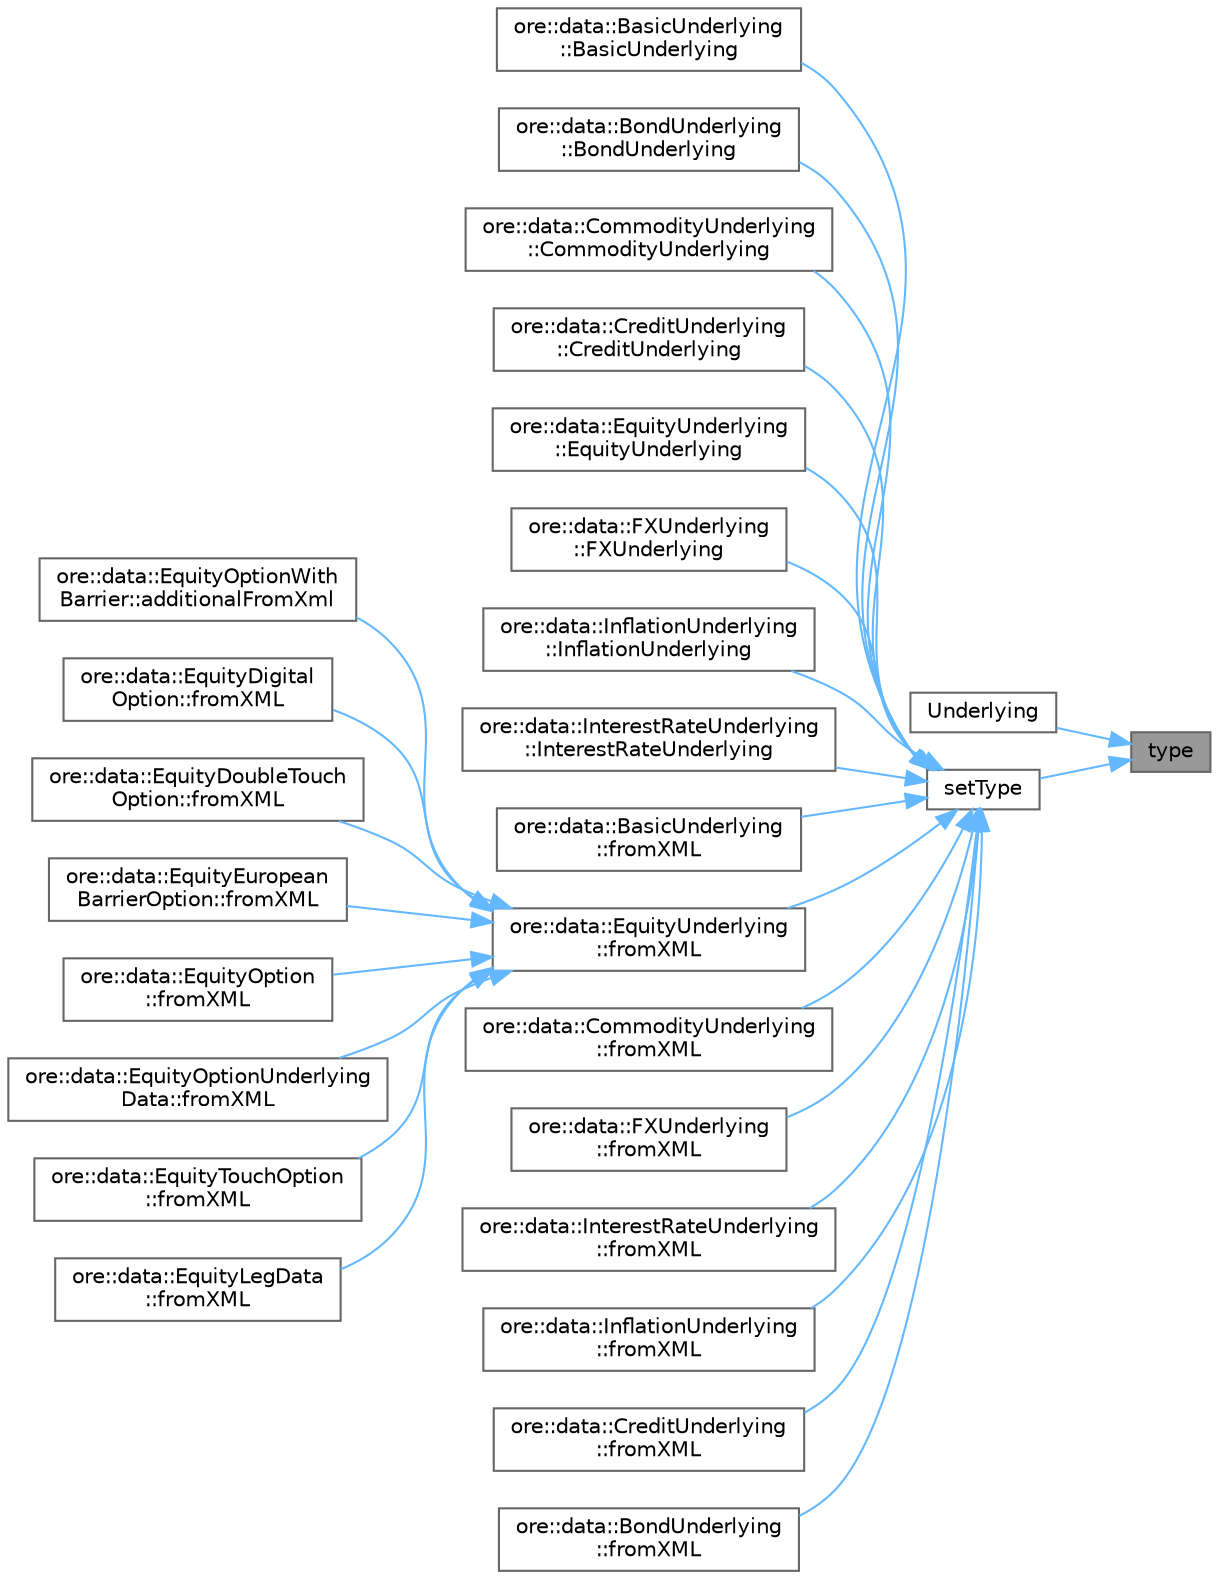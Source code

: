 digraph "type"
{
 // INTERACTIVE_SVG=YES
 // LATEX_PDF_SIZE
  bgcolor="transparent";
  edge [fontname=Helvetica,fontsize=10,labelfontname=Helvetica,labelfontsize=10];
  node [fontname=Helvetica,fontsize=10,shape=box,height=0.2,width=0.4];
  rankdir="RL";
  Node1 [label="type",height=0.2,width=0.4,color="gray40", fillcolor="grey60", style="filled", fontcolor="black",tooltip=" "];
  Node1 -> Node2 [dir="back",color="steelblue1",style="solid"];
  Node2 [label="Underlying",height=0.2,width=0.4,color="grey40", fillcolor="white", style="filled",URL="$classore_1_1data_1_1_underlying.html#a5dbc12cd6db7e9a64abffb1fcf66a62b",tooltip="Constructor with type, name, weight."];
  Node1 -> Node3 [dir="back",color="steelblue1",style="solid"];
  Node3 [label="setType",height=0.2,width=0.4,color="grey40", fillcolor="white", style="filled",URL="$classore_1_1data_1_1_underlying.html#aafc7b3e0e653e15f2434a4e7d15cc7cf",tooltip=" "];
  Node3 -> Node4 [dir="back",color="steelblue1",style="solid"];
  Node4 [label="ore::data::BasicUnderlying\l::BasicUnderlying",height=0.2,width=0.4,color="grey40", fillcolor="white", style="filled",URL="$classore_1_1data_1_1_basic_underlying.html#afe2a656ffad788d3824ad24553355c27",tooltip="Default Constructor."];
  Node3 -> Node5 [dir="back",color="steelblue1",style="solid"];
  Node5 [label="ore::data::BondUnderlying\l::BondUnderlying",height=0.2,width=0.4,color="grey40", fillcolor="white", style="filled",URL="$classore_1_1data_1_1_bond_underlying.html#ab9c2e7a8763e76b2719729d4cbec296d",tooltip="Default constructor."];
  Node3 -> Node6 [dir="back",color="steelblue1",style="solid"];
  Node6 [label="ore::data::CommodityUnderlying\l::CommodityUnderlying",height=0.2,width=0.4,color="grey40", fillcolor="white", style="filled",URL="$classore_1_1data_1_1_commodity_underlying.html#a35a0f34e65409d2b0ed0281a4248e679",tooltip="Default Constructor."];
  Node3 -> Node7 [dir="back",color="steelblue1",style="solid"];
  Node7 [label="ore::data::CreditUnderlying\l::CreditUnderlying",height=0.2,width=0.4,color="grey40", fillcolor="white", style="filled",URL="$classore_1_1data_1_1_credit_underlying.html#abea3ad3c18d0d820fcbcfc5f09d78980",tooltip="Default Constructor."];
  Node3 -> Node8 [dir="back",color="steelblue1",style="solid"];
  Node8 [label="ore::data::EquityUnderlying\l::EquityUnderlying",height=0.2,width=0.4,color="grey40", fillcolor="white", style="filled",URL="$classore_1_1data_1_1_equity_underlying.html#a91a1a243738f6fefe28e1272b301203c",tooltip="Default constructor."];
  Node3 -> Node9 [dir="back",color="steelblue1",style="solid"];
  Node9 [label="ore::data::FXUnderlying\l::FXUnderlying",height=0.2,width=0.4,color="grey40", fillcolor="white", style="filled",URL="$classore_1_1data_1_1_f_x_underlying.html#ab8da3f223cdbe9c21c5d0e1167d923c4",tooltip="Default Constructor."];
  Node3 -> Node10 [dir="back",color="steelblue1",style="solid"];
  Node10 [label="ore::data::InflationUnderlying\l::InflationUnderlying",height=0.2,width=0.4,color="grey40", fillcolor="white", style="filled",URL="$classore_1_1data_1_1_inflation_underlying.html#aa529d54714fe360982447470c72c733f",tooltip="Default Constructor."];
  Node3 -> Node11 [dir="back",color="steelblue1",style="solid"];
  Node11 [label="ore::data::InterestRateUnderlying\l::InterestRateUnderlying",height=0.2,width=0.4,color="grey40", fillcolor="white", style="filled",URL="$classore_1_1data_1_1_interest_rate_underlying.html#a4761fab2538736885b9eadea585a0245",tooltip="Default Constructor."];
  Node3 -> Node12 [dir="back",color="steelblue1",style="solid"];
  Node12 [label="ore::data::BasicUnderlying\l::fromXML",height=0.2,width=0.4,color="grey40", fillcolor="white", style="filled",URL="$classore_1_1data_1_1_basic_underlying.html#a7741ae0fc924943de5bfe02928262eb7",tooltip=" "];
  Node3 -> Node13 [dir="back",color="steelblue1",style="solid"];
  Node13 [label="ore::data::EquityUnderlying\l::fromXML",height=0.2,width=0.4,color="grey40", fillcolor="white", style="filled",URL="$classore_1_1data_1_1_equity_underlying.html#a7741ae0fc924943de5bfe02928262eb7",tooltip=" "];
  Node13 -> Node14 [dir="back",color="steelblue1",style="solid"];
  Node14 [label="ore::data::EquityOptionWith\lBarrier::additionalFromXml",height=0.2,width=0.4,color="grey40", fillcolor="white", style="filled",URL="$classore_1_1data_1_1_equity_option_with_barrier.html#a32a53e87b35de4acfc761bbc6e559b93",tooltip=" "];
  Node13 -> Node15 [dir="back",color="steelblue1",style="solid"];
  Node15 [label="ore::data::EquityDigital\lOption::fromXML",height=0.2,width=0.4,color="grey40", fillcolor="white", style="filled",URL="$classore_1_1data_1_1_equity_digital_option.html#a7741ae0fc924943de5bfe02928262eb7",tooltip=" "];
  Node13 -> Node16 [dir="back",color="steelblue1",style="solid"];
  Node16 [label="ore::data::EquityDoubleTouch\lOption::fromXML",height=0.2,width=0.4,color="grey40", fillcolor="white", style="filled",URL="$classore_1_1data_1_1_equity_double_touch_option.html#a7741ae0fc924943de5bfe02928262eb7",tooltip=" "];
  Node13 -> Node17 [dir="back",color="steelblue1",style="solid"];
  Node17 [label="ore::data::EquityEuropean\lBarrierOption::fromXML",height=0.2,width=0.4,color="grey40", fillcolor="white", style="filled",URL="$classore_1_1data_1_1_equity_european_barrier_option.html#a7741ae0fc924943de5bfe02928262eb7",tooltip=" "];
  Node13 -> Node18 [dir="back",color="steelblue1",style="solid"];
  Node18 [label="ore::data::EquityOption\l::fromXML",height=0.2,width=0.4,color="grey40", fillcolor="white", style="filled",URL="$classore_1_1data_1_1_equity_option.html#a7741ae0fc924943de5bfe02928262eb7",tooltip=" "];
  Node13 -> Node19 [dir="back",color="steelblue1",style="solid"];
  Node19 [label="ore::data::EquityOptionUnderlying\lData::fromXML",height=0.2,width=0.4,color="grey40", fillcolor="white", style="filled",URL="$classore_1_1data_1_1_equity_option_underlying_data.html#a7741ae0fc924943de5bfe02928262eb7",tooltip=" "];
  Node13 -> Node20 [dir="back",color="steelblue1",style="solid"];
  Node20 [label="ore::data::EquityTouchOption\l::fromXML",height=0.2,width=0.4,color="grey40", fillcolor="white", style="filled",URL="$classore_1_1data_1_1_equity_touch_option.html#a7741ae0fc924943de5bfe02928262eb7",tooltip=" "];
  Node13 -> Node21 [dir="back",color="steelblue1",style="solid"];
  Node21 [label="ore::data::EquityLegData\l::fromXML",height=0.2,width=0.4,color="grey40", fillcolor="white", style="filled",URL="$classore_1_1data_1_1_equity_leg_data.html#a7741ae0fc924943de5bfe02928262eb7",tooltip=" "];
  Node3 -> Node22 [dir="back",color="steelblue1",style="solid"];
  Node22 [label="ore::data::CommodityUnderlying\l::fromXML",height=0.2,width=0.4,color="grey40", fillcolor="white", style="filled",URL="$classore_1_1data_1_1_commodity_underlying.html#a7741ae0fc924943de5bfe02928262eb7",tooltip=" "];
  Node3 -> Node23 [dir="back",color="steelblue1",style="solid"];
  Node23 [label="ore::data::FXUnderlying\l::fromXML",height=0.2,width=0.4,color="grey40", fillcolor="white", style="filled",URL="$classore_1_1data_1_1_f_x_underlying.html#a7741ae0fc924943de5bfe02928262eb7",tooltip=" "];
  Node3 -> Node24 [dir="back",color="steelblue1",style="solid"];
  Node24 [label="ore::data::InterestRateUnderlying\l::fromXML",height=0.2,width=0.4,color="grey40", fillcolor="white", style="filled",URL="$classore_1_1data_1_1_interest_rate_underlying.html#a7741ae0fc924943de5bfe02928262eb7",tooltip=" "];
  Node3 -> Node25 [dir="back",color="steelblue1",style="solid"];
  Node25 [label="ore::data::InflationUnderlying\l::fromXML",height=0.2,width=0.4,color="grey40", fillcolor="white", style="filled",URL="$classore_1_1data_1_1_inflation_underlying.html#a7741ae0fc924943de5bfe02928262eb7",tooltip=" "];
  Node3 -> Node26 [dir="back",color="steelblue1",style="solid"];
  Node26 [label="ore::data::CreditUnderlying\l::fromXML",height=0.2,width=0.4,color="grey40", fillcolor="white", style="filled",URL="$classore_1_1data_1_1_credit_underlying.html#a7741ae0fc924943de5bfe02928262eb7",tooltip=" "];
  Node3 -> Node27 [dir="back",color="steelblue1",style="solid"];
  Node27 [label="ore::data::BondUnderlying\l::fromXML",height=0.2,width=0.4,color="grey40", fillcolor="white", style="filled",URL="$classore_1_1data_1_1_bond_underlying.html#a7741ae0fc924943de5bfe02928262eb7",tooltip=" "];
}
